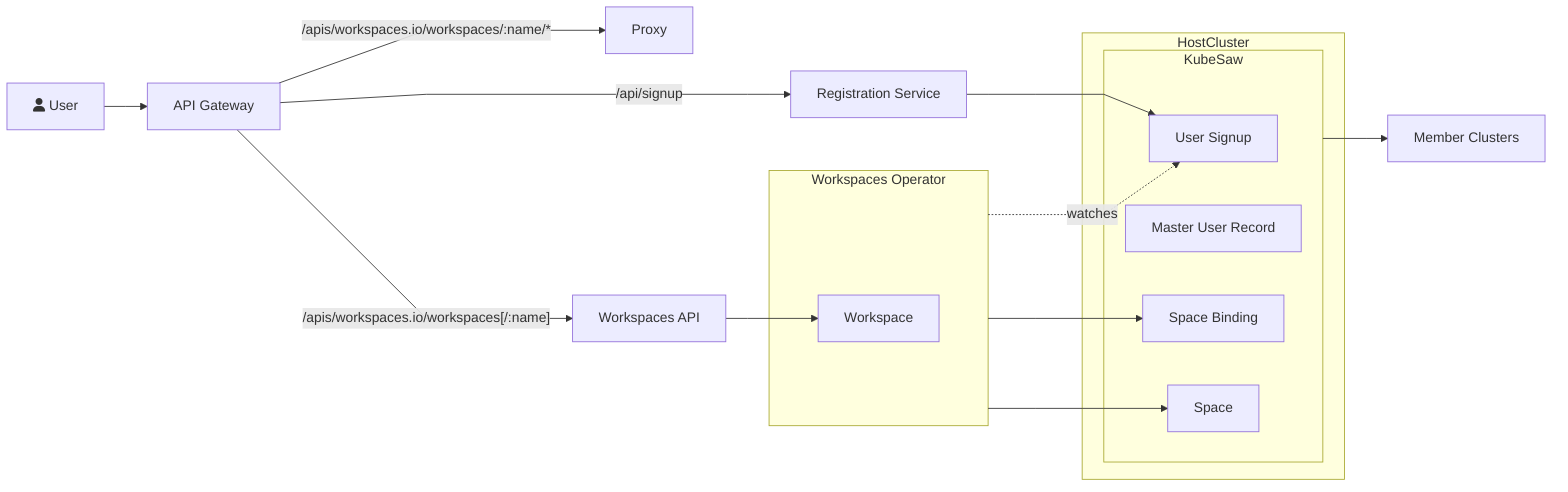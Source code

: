 flowchart LR
  U["fa:fa-user User"]

  AG["API Gateway"]
  RS["Registration Service"]
  P["Proxy"]
  WA["Workspaces API"]

  MC["Member Clusters"]

  subgraph WO["Workspaces Operator"]
    direction TB
    W["Workspace"]
  end


  subgraph HostCluster
    direction TB
    subgraph KubeSaw
      direction TB
      US["User Signup"]
      MUR["Master User Record"]
      SB["Space Binding"]
      S["Space"]
    end
  end

  U --> AG
  AG -- "/api/signup" --> RS
  AG -- "/apis/workspaces.io/workspaces/:name/*" --> P
  AG -- "/apis/workspaces.io/workspaces[/:name]" --> WA

  RS --> US
  WO --> S
  WO --> SB
  WO -. "watches" .-> US

  WA --> W

  KubeSaw --> MC
  
%%{init: {'flowchart': {'curve': 'linear'}}}%%